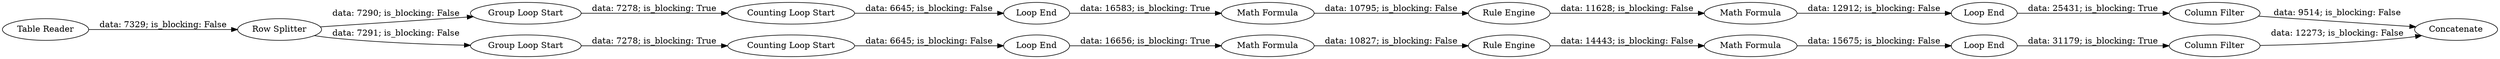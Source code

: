 digraph {
	"-6543084593247246267_1" [label="Table Reader"]
	"-6543084593247246267_12" [label="Counting Loop Start"]
	"-6543084593247246267_7" [label="Math Formula"]
	"-6543084593247246267_3" [label="Row Splitter"]
	"-6543084593247246267_10" [label="Math Formula"]
	"-6543084593247246267_4" [label="Counting Loop Start"]
	"-6543084593247246267_11" [label="Loop End"]
	"-6543084593247246267_9" [label="Group Loop Start"]
	"-6543084593247246267_8" [label="Math Formula"]
	"-6543084593247246267_20" [label="Column Filter"]
	"-6543084593247246267_16" [label="Column Filter"]
	"-6543084593247246267_18" [label="Rule Engine"]
	"-6543084593247246267_19" [label="Loop End"]
	"-6543084593247246267_2" [label="Group Loop Start"]
	"-6543084593247246267_14" [label="Rule Engine"]
	"-6543084593247246267_15" [label="Loop End"]
	"-6543084593247246267_6" [label="Loop End"]
	"-6543084593247246267_22" [label=Concatenate]
	"-6543084593247246267_13" [label="Math Formula"]
	"-6543084593247246267_19" -> "-6543084593247246267_20" [label="data: 25431; is_blocking: True"]
	"-6543084593247246267_9" -> "-6543084593247246267_12" [label="data: 7278; is_blocking: True"]
	"-6543084593247246267_14" -> "-6543084593247246267_8" [label="data: 14443; is_blocking: False"]
	"-6543084593247246267_8" -> "-6543084593247246267_15" [label="data: 15675; is_blocking: False"]
	"-6543084593247246267_3" -> "-6543084593247246267_2" [label="data: 7291; is_blocking: False"]
	"-6543084593247246267_6" -> "-6543084593247246267_7" [label="data: 16656; is_blocking: True"]
	"-6543084593247246267_16" -> "-6543084593247246267_22" [label="data: 12273; is_blocking: False"]
	"-6543084593247246267_11" -> "-6543084593247246267_10" [label="data: 16583; is_blocking: True"]
	"-6543084593247246267_4" -> "-6543084593247246267_6" [label="data: 6645; is_blocking: False"]
	"-6543084593247246267_12" -> "-6543084593247246267_11" [label="data: 6645; is_blocking: False"]
	"-6543084593247246267_3" -> "-6543084593247246267_9" [label="data: 7290; is_blocking: False"]
	"-6543084593247246267_15" -> "-6543084593247246267_16" [label="data: 31179; is_blocking: True"]
	"-6543084593247246267_10" -> "-6543084593247246267_18" [label="data: 10795; is_blocking: False"]
	"-6543084593247246267_18" -> "-6543084593247246267_13" [label="data: 11628; is_blocking: False"]
	"-6543084593247246267_7" -> "-6543084593247246267_14" [label="data: 10827; is_blocking: False"]
	"-6543084593247246267_13" -> "-6543084593247246267_19" [label="data: 12912; is_blocking: False"]
	"-6543084593247246267_1" -> "-6543084593247246267_3" [label="data: 7329; is_blocking: False"]
	"-6543084593247246267_20" -> "-6543084593247246267_22" [label="data: 9514; is_blocking: False"]
	"-6543084593247246267_2" -> "-6543084593247246267_4" [label="data: 7278; is_blocking: True"]
	rankdir=LR
}
